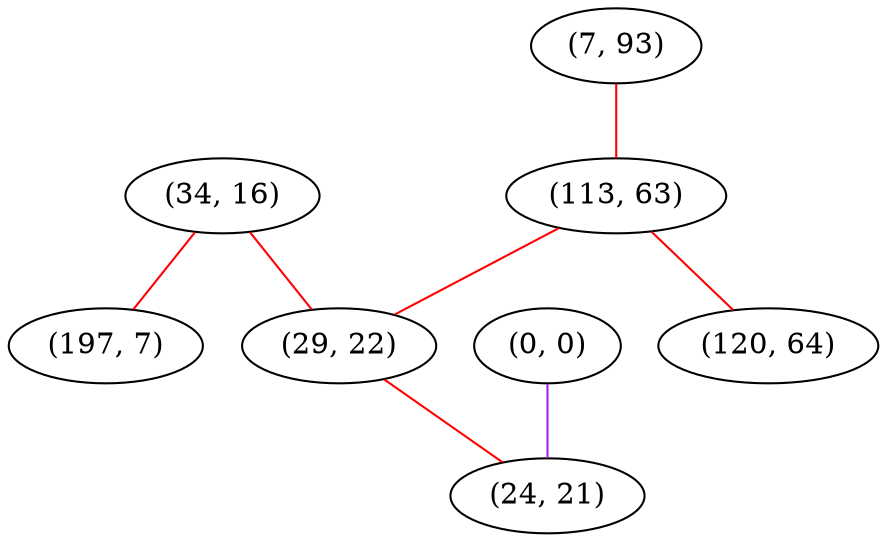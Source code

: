 graph "" {
"(34, 16)";
"(7, 93)";
"(197, 7)";
"(113, 63)";
"(29, 22)";
"(0, 0)";
"(120, 64)";
"(24, 21)";
"(34, 16)" -- "(29, 22)"  [color=red, key=0, weight=1];
"(34, 16)" -- "(197, 7)"  [color=red, key=0, weight=1];
"(7, 93)" -- "(113, 63)"  [color=red, key=0, weight=1];
"(113, 63)" -- "(29, 22)"  [color=red, key=0, weight=1];
"(113, 63)" -- "(120, 64)"  [color=red, key=0, weight=1];
"(29, 22)" -- "(24, 21)"  [color=red, key=0, weight=1];
"(0, 0)" -- "(24, 21)"  [color=purple, key=0, weight=4];
}

